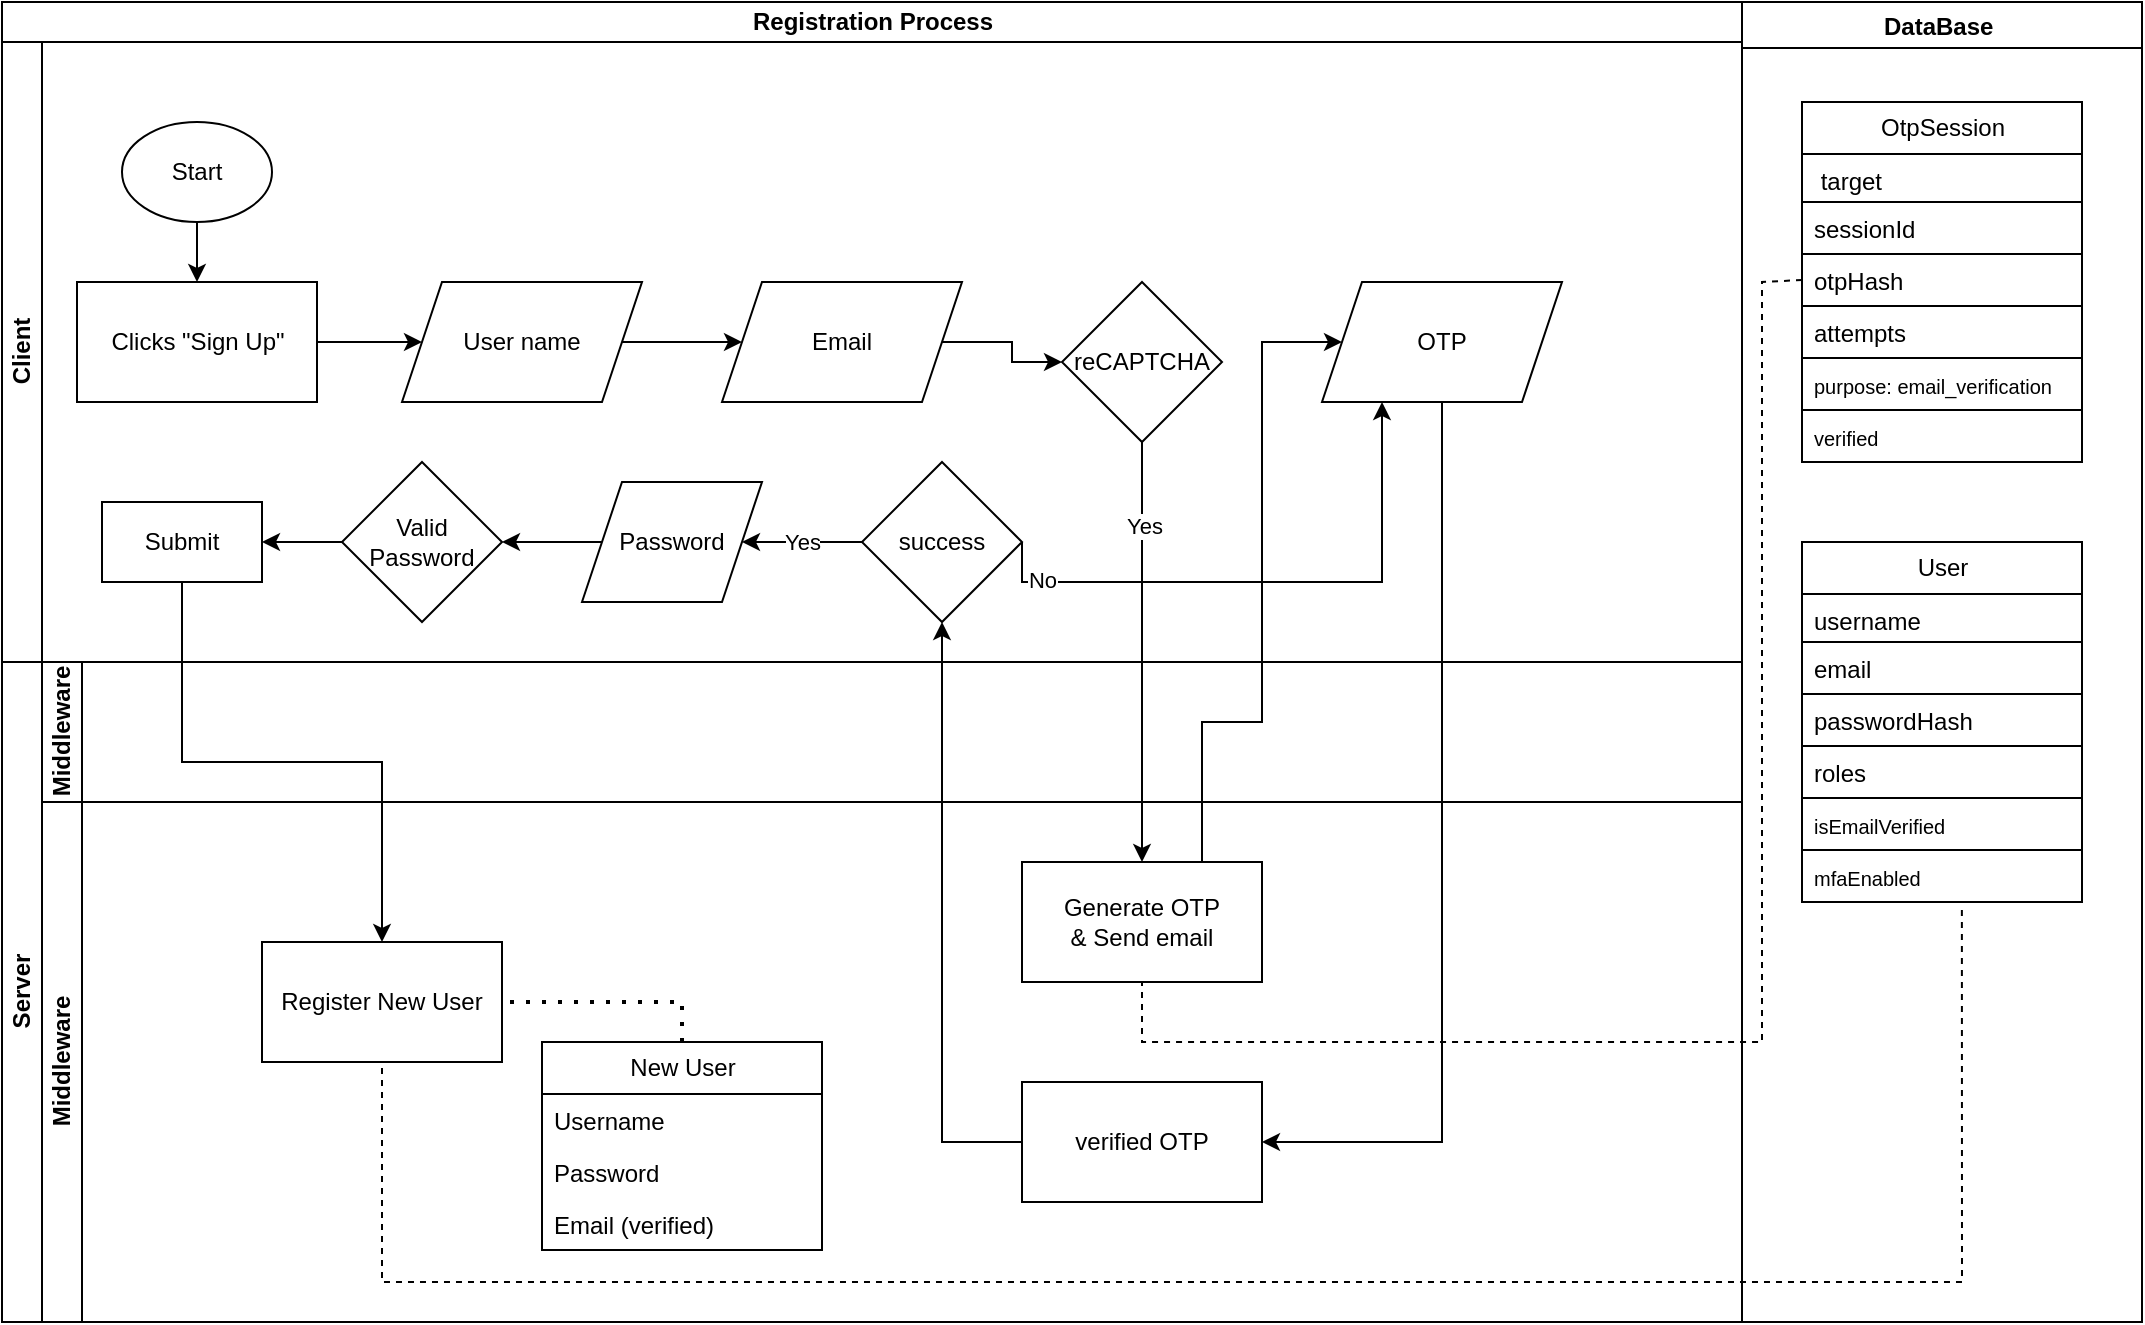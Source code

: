 <mxfile version="27.0.9">
  <diagram name="Page-1" id="Tj1RVedu6PKEtPKve6LX">
    <mxGraphModel dx="868" dy="661" grid="1" gridSize="10" guides="1" tooltips="1" connect="1" arrows="1" fold="1" page="1" pageScale="1" pageWidth="850" pageHeight="1100" math="0" shadow="0">
      <root>
        <mxCell id="0" />
        <mxCell id="1" parent="0" />
        <mxCell id="budMCLkyPm0YeCe8wXRL-1" value="Registration Process" style="swimlane;childLayout=stackLayout;resizeParent=1;resizeParentMax=0;horizontal=1;startSize=20;horizontalStack=0;html=1;" vertex="1" parent="1">
          <mxGeometry x="10" y="160" width="870" height="660" as="geometry" />
        </mxCell>
        <mxCell id="budMCLkyPm0YeCe8wXRL-2" value="Client" style="swimlane;startSize=20;horizontal=0;html=1;" vertex="1" parent="budMCLkyPm0YeCe8wXRL-1">
          <mxGeometry y="20" width="870" height="310" as="geometry" />
        </mxCell>
        <mxCell id="budMCLkyPm0YeCe8wXRL-30" style="edgeStyle=orthogonalEdgeStyle;rounded=0;orthogonalLoop=1;jettySize=auto;html=1;exitX=0.5;exitY=1;exitDx=0;exitDy=0;entryX=0.5;entryY=0;entryDx=0;entryDy=0;" edge="1" parent="budMCLkyPm0YeCe8wXRL-2" source="budMCLkyPm0YeCe8wXRL-7" target="budMCLkyPm0YeCe8wXRL-8">
          <mxGeometry relative="1" as="geometry" />
        </mxCell>
        <mxCell id="budMCLkyPm0YeCe8wXRL-7" value="Start" style="ellipse;whiteSpace=wrap;html=1;" vertex="1" parent="budMCLkyPm0YeCe8wXRL-2">
          <mxGeometry x="60" y="40" width="75" height="50" as="geometry" />
        </mxCell>
        <mxCell id="budMCLkyPm0YeCe8wXRL-31" style="edgeStyle=orthogonalEdgeStyle;rounded=0;orthogonalLoop=1;jettySize=auto;html=1;exitX=1;exitY=0.5;exitDx=0;exitDy=0;entryX=0;entryY=0.5;entryDx=0;entryDy=0;" edge="1" parent="budMCLkyPm0YeCe8wXRL-2" source="budMCLkyPm0YeCe8wXRL-8" target="budMCLkyPm0YeCe8wXRL-9">
          <mxGeometry relative="1" as="geometry" />
        </mxCell>
        <mxCell id="budMCLkyPm0YeCe8wXRL-8" value="Clicks &quot;Sign Up&quot;" style="rounded=0;whiteSpace=wrap;html=1;" vertex="1" parent="budMCLkyPm0YeCe8wXRL-2">
          <mxGeometry x="37.5" y="120" width="120" height="60" as="geometry" />
        </mxCell>
        <mxCell id="budMCLkyPm0YeCe8wXRL-32" style="edgeStyle=orthogonalEdgeStyle;rounded=0;orthogonalLoop=1;jettySize=auto;html=1;exitX=1;exitY=0.5;exitDx=0;exitDy=0;" edge="1" parent="budMCLkyPm0YeCe8wXRL-2" source="budMCLkyPm0YeCe8wXRL-9" target="budMCLkyPm0YeCe8wXRL-10">
          <mxGeometry relative="1" as="geometry" />
        </mxCell>
        <mxCell id="budMCLkyPm0YeCe8wXRL-9" value="User name" style="shape=parallelogram;perimeter=parallelogramPerimeter;whiteSpace=wrap;html=1;fixedSize=1;" vertex="1" parent="budMCLkyPm0YeCe8wXRL-2">
          <mxGeometry x="200" y="120" width="120" height="60" as="geometry" />
        </mxCell>
        <mxCell id="budMCLkyPm0YeCe8wXRL-33" style="edgeStyle=orthogonalEdgeStyle;rounded=0;orthogonalLoop=1;jettySize=auto;html=1;exitX=1;exitY=0.5;exitDx=0;exitDy=0;entryX=0;entryY=0.5;entryDx=0;entryDy=0;" edge="1" parent="budMCLkyPm0YeCe8wXRL-2" source="budMCLkyPm0YeCe8wXRL-10" target="budMCLkyPm0YeCe8wXRL-13">
          <mxGeometry relative="1" as="geometry" />
        </mxCell>
        <mxCell id="budMCLkyPm0YeCe8wXRL-10" value="Email" style="shape=parallelogram;perimeter=parallelogramPerimeter;whiteSpace=wrap;html=1;fixedSize=1;" vertex="1" parent="budMCLkyPm0YeCe8wXRL-2">
          <mxGeometry x="360" y="120" width="120" height="60" as="geometry" />
        </mxCell>
        <mxCell id="budMCLkyPm0YeCe8wXRL-13" value="reCAPTCHA" style="rhombus;whiteSpace=wrap;html=1;" vertex="1" parent="budMCLkyPm0YeCe8wXRL-2">
          <mxGeometry x="530" y="120" width="80" height="80" as="geometry" />
        </mxCell>
        <mxCell id="budMCLkyPm0YeCe8wXRL-49" value="OTP" style="shape=parallelogram;perimeter=parallelogramPerimeter;whiteSpace=wrap;html=1;fixedSize=1;" vertex="1" parent="budMCLkyPm0YeCe8wXRL-2">
          <mxGeometry x="660" y="120" width="120" height="60" as="geometry" />
        </mxCell>
        <mxCell id="budMCLkyPm0YeCe8wXRL-61" value="Yes" style="edgeStyle=orthogonalEdgeStyle;rounded=0;orthogonalLoop=1;jettySize=auto;html=1;exitX=0;exitY=0.5;exitDx=0;exitDy=0;" edge="1" parent="budMCLkyPm0YeCe8wXRL-2" source="budMCLkyPm0YeCe8wXRL-58" target="budMCLkyPm0YeCe8wXRL-60">
          <mxGeometry relative="1" as="geometry" />
        </mxCell>
        <mxCell id="budMCLkyPm0YeCe8wXRL-62" style="edgeStyle=orthogonalEdgeStyle;rounded=0;orthogonalLoop=1;jettySize=auto;html=1;exitX=1;exitY=0.5;exitDx=0;exitDy=0;entryX=0.25;entryY=1;entryDx=0;entryDy=0;" edge="1" parent="budMCLkyPm0YeCe8wXRL-2" source="budMCLkyPm0YeCe8wXRL-58" target="budMCLkyPm0YeCe8wXRL-49">
          <mxGeometry relative="1" as="geometry">
            <Array as="points">
              <mxPoint x="510" y="270" />
              <mxPoint x="690" y="270" />
            </Array>
          </mxGeometry>
        </mxCell>
        <mxCell id="budMCLkyPm0YeCe8wXRL-63" value="No" style="edgeLabel;html=1;align=center;verticalAlign=middle;resizable=0;points=[];" vertex="1" connectable="0" parent="budMCLkyPm0YeCe8wXRL-62">
          <mxGeometry x="-0.792" y="1" relative="1" as="geometry">
            <mxPoint as="offset" />
          </mxGeometry>
        </mxCell>
        <mxCell id="budMCLkyPm0YeCe8wXRL-58" value="success" style="rhombus;whiteSpace=wrap;html=1;" vertex="1" parent="budMCLkyPm0YeCe8wXRL-2">
          <mxGeometry x="430" y="210" width="80" height="80" as="geometry" />
        </mxCell>
        <mxCell id="budMCLkyPm0YeCe8wXRL-86" style="edgeStyle=orthogonalEdgeStyle;rounded=0;orthogonalLoop=1;jettySize=auto;html=1;exitX=0;exitY=0.5;exitDx=0;exitDy=0;entryX=1;entryY=0.5;entryDx=0;entryDy=0;" edge="1" parent="budMCLkyPm0YeCe8wXRL-2" source="budMCLkyPm0YeCe8wXRL-60" target="budMCLkyPm0YeCe8wXRL-64">
          <mxGeometry relative="1" as="geometry" />
        </mxCell>
        <mxCell id="budMCLkyPm0YeCe8wXRL-60" value="Password" style="shape=parallelogram;perimeter=parallelogramPerimeter;whiteSpace=wrap;html=1;fixedSize=1;" vertex="1" parent="budMCLkyPm0YeCe8wXRL-2">
          <mxGeometry x="290" y="220" width="90" height="60" as="geometry" />
        </mxCell>
        <mxCell id="budMCLkyPm0YeCe8wXRL-85" style="edgeStyle=orthogonalEdgeStyle;rounded=0;orthogonalLoop=1;jettySize=auto;html=1;exitX=0;exitY=0.5;exitDx=0;exitDy=0;entryX=1;entryY=0.5;entryDx=0;entryDy=0;" edge="1" parent="budMCLkyPm0YeCe8wXRL-2" source="budMCLkyPm0YeCe8wXRL-64" target="budMCLkyPm0YeCe8wXRL-84">
          <mxGeometry relative="1" as="geometry" />
        </mxCell>
        <mxCell id="budMCLkyPm0YeCe8wXRL-64" value="Valid Password" style="rhombus;whiteSpace=wrap;html=1;" vertex="1" parent="budMCLkyPm0YeCe8wXRL-2">
          <mxGeometry x="170" y="210" width="80" height="80" as="geometry" />
        </mxCell>
        <mxCell id="budMCLkyPm0YeCe8wXRL-84" value="Submit" style="rounded=0;whiteSpace=wrap;html=1;" vertex="1" parent="budMCLkyPm0YeCe8wXRL-2">
          <mxGeometry x="50" y="230" width="80" height="40" as="geometry" />
        </mxCell>
        <mxCell id="budMCLkyPm0YeCe8wXRL-3" value="Server" style="swimlane;startSize=20;horizontal=0;html=1;" vertex="1" parent="budMCLkyPm0YeCe8wXRL-1">
          <mxGeometry y="330" width="870" height="330" as="geometry" />
        </mxCell>
        <mxCell id="budMCLkyPm0YeCe8wXRL-11" value="Middleware" style="swimlane;startSize=20;horizontal=0;html=1;" vertex="1" parent="budMCLkyPm0YeCe8wXRL-3">
          <mxGeometry x="20" width="850" height="70" as="geometry" />
        </mxCell>
        <mxCell id="budMCLkyPm0YeCe8wXRL-12" value="Middleware" style="swimlane;startSize=20;horizontal=0;html=1;" vertex="1" parent="budMCLkyPm0YeCe8wXRL-3">
          <mxGeometry x="20" y="70" width="850" height="260" as="geometry" />
        </mxCell>
        <mxCell id="budMCLkyPm0YeCe8wXRL-27" value="Generate OTP&lt;div&gt;&amp;amp; Send email&lt;/div&gt;" style="rounded=0;whiteSpace=wrap;html=1;align=center;" vertex="1" parent="budMCLkyPm0YeCe8wXRL-12">
          <mxGeometry x="490" y="30" width="120" height="60" as="geometry" />
        </mxCell>
        <mxCell id="budMCLkyPm0YeCe8wXRL-51" value="verified OTP" style="rounded=0;whiteSpace=wrap;html=1;align=center;" vertex="1" parent="budMCLkyPm0YeCe8wXRL-12">
          <mxGeometry x="490" y="140" width="120" height="60" as="geometry" />
        </mxCell>
        <mxCell id="budMCLkyPm0YeCe8wXRL-67" value="New User" style="swimlane;fontStyle=0;childLayout=stackLayout;horizontal=1;startSize=26;fillColor=none;horizontalStack=0;resizeParent=1;resizeParentMax=0;resizeLast=0;collapsible=1;marginBottom=0;html=1;" vertex="1" parent="budMCLkyPm0YeCe8wXRL-12">
          <mxGeometry x="250" y="120" width="140" height="104" as="geometry" />
        </mxCell>
        <mxCell id="budMCLkyPm0YeCe8wXRL-68" value="Username" style="text;strokeColor=none;fillColor=none;align=left;verticalAlign=top;spacingLeft=4;spacingRight=4;overflow=hidden;rotatable=0;points=[[0,0.5],[1,0.5]];portConstraint=eastwest;whiteSpace=wrap;html=1;" vertex="1" parent="budMCLkyPm0YeCe8wXRL-67">
          <mxGeometry y="26" width="140" height="26" as="geometry" />
        </mxCell>
        <mxCell id="budMCLkyPm0YeCe8wXRL-69" value="Password" style="text;strokeColor=none;fillColor=none;align=left;verticalAlign=top;spacingLeft=4;spacingRight=4;overflow=hidden;rotatable=0;points=[[0,0.5],[1,0.5]];portConstraint=eastwest;whiteSpace=wrap;html=1;" vertex="1" parent="budMCLkyPm0YeCe8wXRL-67">
          <mxGeometry y="52" width="140" height="26" as="geometry" />
        </mxCell>
        <mxCell id="budMCLkyPm0YeCe8wXRL-70" value="Email (verified)" style="text;strokeColor=none;fillColor=none;align=left;verticalAlign=top;spacingLeft=4;spacingRight=4;overflow=hidden;rotatable=0;points=[[0,0.5],[1,0.5]];portConstraint=eastwest;whiteSpace=wrap;html=1;" vertex="1" parent="budMCLkyPm0YeCe8wXRL-67">
          <mxGeometry y="78" width="140" height="26" as="geometry" />
        </mxCell>
        <mxCell id="budMCLkyPm0YeCe8wXRL-71" value="Register New User" style="rounded=0;whiteSpace=wrap;html=1;" vertex="1" parent="budMCLkyPm0YeCe8wXRL-12">
          <mxGeometry x="110" y="70" width="120" height="60" as="geometry" />
        </mxCell>
        <mxCell id="budMCLkyPm0YeCe8wXRL-72" value="" style="endArrow=none;dashed=1;html=1;dashPattern=1 3;strokeWidth=2;rounded=0;entryX=1;entryY=0.5;entryDx=0;entryDy=0;exitX=0.5;exitY=0;exitDx=0;exitDy=0;" edge="1" parent="budMCLkyPm0YeCe8wXRL-12" source="budMCLkyPm0YeCe8wXRL-67" target="budMCLkyPm0YeCe8wXRL-71">
          <mxGeometry width="50" height="50" relative="1" as="geometry">
            <mxPoint x="380" as="sourcePoint" />
            <mxPoint x="430" y="-50" as="targetPoint" />
            <Array as="points">
              <mxPoint x="320" y="100" />
            </Array>
          </mxGeometry>
        </mxCell>
        <mxCell id="budMCLkyPm0YeCe8wXRL-34" style="edgeStyle=orthogonalEdgeStyle;rounded=0;orthogonalLoop=1;jettySize=auto;html=1;exitX=0.5;exitY=1;exitDx=0;exitDy=0;entryX=0.5;entryY=0;entryDx=0;entryDy=0;" edge="1" parent="budMCLkyPm0YeCe8wXRL-1" source="budMCLkyPm0YeCe8wXRL-13" target="budMCLkyPm0YeCe8wXRL-27">
          <mxGeometry relative="1" as="geometry" />
        </mxCell>
        <mxCell id="budMCLkyPm0YeCe8wXRL-50" value="Yes" style="edgeLabel;html=1;align=center;verticalAlign=middle;resizable=0;points=[];" vertex="1" connectable="0" parent="budMCLkyPm0YeCe8wXRL-34">
          <mxGeometry x="-0.6" y="1" relative="1" as="geometry">
            <mxPoint as="offset" />
          </mxGeometry>
        </mxCell>
        <mxCell id="budMCLkyPm0YeCe8wXRL-52" style="edgeStyle=orthogonalEdgeStyle;rounded=0;orthogonalLoop=1;jettySize=auto;html=1;exitX=0.5;exitY=1;exitDx=0;exitDy=0;entryX=1;entryY=0.5;entryDx=0;entryDy=0;" edge="1" parent="budMCLkyPm0YeCe8wXRL-1" source="budMCLkyPm0YeCe8wXRL-49" target="budMCLkyPm0YeCe8wXRL-51">
          <mxGeometry relative="1" as="geometry">
            <Array as="points">
              <mxPoint x="720" y="570" />
            </Array>
          </mxGeometry>
        </mxCell>
        <mxCell id="budMCLkyPm0YeCe8wXRL-53" style="edgeStyle=orthogonalEdgeStyle;rounded=0;orthogonalLoop=1;jettySize=auto;html=1;exitX=0.75;exitY=0;exitDx=0;exitDy=0;entryX=0;entryY=0.5;entryDx=0;entryDy=0;" edge="1" parent="budMCLkyPm0YeCe8wXRL-1" source="budMCLkyPm0YeCe8wXRL-27" target="budMCLkyPm0YeCe8wXRL-49">
          <mxGeometry relative="1" as="geometry">
            <Array as="points">
              <mxPoint x="600" y="360" />
              <mxPoint x="630" y="360" />
              <mxPoint x="630" y="170" />
            </Array>
          </mxGeometry>
        </mxCell>
        <mxCell id="budMCLkyPm0YeCe8wXRL-59" style="edgeStyle=orthogonalEdgeStyle;rounded=0;orthogonalLoop=1;jettySize=auto;html=1;exitX=0;exitY=0.5;exitDx=0;exitDy=0;entryX=0.5;entryY=1;entryDx=0;entryDy=0;" edge="1" parent="budMCLkyPm0YeCe8wXRL-1" source="budMCLkyPm0YeCe8wXRL-51" target="budMCLkyPm0YeCe8wXRL-58">
          <mxGeometry relative="1" as="geometry" />
        </mxCell>
        <mxCell id="budMCLkyPm0YeCe8wXRL-87" style="edgeStyle=orthogonalEdgeStyle;rounded=0;orthogonalLoop=1;jettySize=auto;html=1;exitX=0.5;exitY=1;exitDx=0;exitDy=0;entryX=0.5;entryY=0;entryDx=0;entryDy=0;" edge="1" parent="budMCLkyPm0YeCe8wXRL-1" source="budMCLkyPm0YeCe8wXRL-84" target="budMCLkyPm0YeCe8wXRL-71">
          <mxGeometry relative="1" as="geometry" />
        </mxCell>
        <mxCell id="budMCLkyPm0YeCe8wXRL-29" value="DataBase " style="swimlane;" vertex="1" parent="1">
          <mxGeometry x="880" y="160" width="200" height="660" as="geometry" />
        </mxCell>
        <mxCell id="budMCLkyPm0YeCe8wXRL-47" value="" style="group" vertex="1" connectable="0" parent="budMCLkyPm0YeCe8wXRL-29">
          <mxGeometry x="30" y="50" width="140" height="180" as="geometry" />
        </mxCell>
        <mxCell id="budMCLkyPm0YeCe8wXRL-36" value="OtpSession" style="swimlane;fontStyle=0;childLayout=stackLayout;horizontal=1;startSize=26;fillColor=none;horizontalStack=0;resizeParent=1;resizeParentMax=0;resizeLast=0;collapsible=1;marginBottom=0;html=1;strokeColor=default;" vertex="1" parent="budMCLkyPm0YeCe8wXRL-47">
          <mxGeometry width="140" height="102" as="geometry" />
        </mxCell>
        <mxCell id="budMCLkyPm0YeCe8wXRL-37" value="&amp;nbsp;target" style="text;strokeColor=default;fillColor=none;align=left;verticalAlign=top;spacingLeft=4;spacingRight=4;overflow=hidden;rotatable=0;points=[[0,0.5],[1,0.5]];portConstraint=eastwest;whiteSpace=wrap;html=1;" vertex="1" parent="budMCLkyPm0YeCe8wXRL-36">
          <mxGeometry y="26" width="140" height="24" as="geometry" />
        </mxCell>
        <mxCell id="budMCLkyPm0YeCe8wXRL-38" value="sessionId" style="text;strokeColor=default;fillColor=none;align=left;verticalAlign=top;spacingLeft=4;spacingRight=4;overflow=hidden;rotatable=0;points=[[0,0.5],[1,0.5]];portConstraint=eastwest;whiteSpace=wrap;html=1;" vertex="1" parent="budMCLkyPm0YeCe8wXRL-36">
          <mxGeometry y="50" width="140" height="26" as="geometry" />
        </mxCell>
        <mxCell id="budMCLkyPm0YeCe8wXRL-39" value="otpHash" style="text;strokeColor=default;fillColor=none;align=left;verticalAlign=top;spacingLeft=4;spacingRight=4;overflow=hidden;rotatable=0;points=[[0,0.5],[1,0.5]];portConstraint=eastwest;whiteSpace=wrap;html=1;" vertex="1" parent="budMCLkyPm0YeCe8wXRL-36">
          <mxGeometry y="76" width="140" height="26" as="geometry" />
        </mxCell>
        <mxCell id="budMCLkyPm0YeCe8wXRL-44" value="attempts" style="text;strokeColor=default;fillColor=none;align=left;verticalAlign=top;spacingLeft=4;spacingRight=4;overflow=hidden;rotatable=0;points=[[0,0.5],[1,0.5]];portConstraint=eastwest;whiteSpace=wrap;html=1;" vertex="1" parent="budMCLkyPm0YeCe8wXRL-47">
          <mxGeometry y="102" width="140" height="26" as="geometry" />
        </mxCell>
        <mxCell id="budMCLkyPm0YeCe8wXRL-45" value="&lt;font style=&quot;font-size: 10px;&quot;&gt;purpose: email_verification&lt;/font&gt;" style="text;strokeColor=default;fillColor=none;align=left;verticalAlign=top;spacingLeft=4;spacingRight=4;overflow=hidden;rotatable=0;points=[[0,0.5],[1,0.5]];portConstraint=eastwest;whiteSpace=wrap;html=1;" vertex="1" parent="budMCLkyPm0YeCe8wXRL-47">
          <mxGeometry y="128" width="140" height="26" as="geometry" />
        </mxCell>
        <mxCell id="budMCLkyPm0YeCe8wXRL-46" value="&lt;font style=&quot;font-size: 10px;&quot;&gt;verified&lt;/font&gt;" style="text;strokeColor=default;fillColor=none;align=left;verticalAlign=top;spacingLeft=4;spacingRight=4;overflow=hidden;rotatable=0;points=[[0,0.5],[1,0.5]];portConstraint=eastwest;whiteSpace=wrap;html=1;" vertex="1" parent="budMCLkyPm0YeCe8wXRL-47">
          <mxGeometry y="154" width="140" height="26" as="geometry" />
        </mxCell>
        <mxCell id="budMCLkyPm0YeCe8wXRL-56" value="" style="endArrow=none;dashed=1;html=1;rounded=0;entryX=0.5;entryY=1;entryDx=0;entryDy=0;exitX=0;exitY=0.5;exitDx=0;exitDy=0;" edge="1" parent="1" source="budMCLkyPm0YeCe8wXRL-39" target="budMCLkyPm0YeCe8wXRL-27">
          <mxGeometry width="50" height="50" relative="1" as="geometry">
            <mxPoint x="580" y="715" as="sourcePoint" />
            <mxPoint x="630" y="665" as="targetPoint" />
            <Array as="points">
              <mxPoint x="890" y="300" />
              <mxPoint x="890" y="680" />
              <mxPoint x="740" y="680" />
              <mxPoint x="580" y="680" />
            </Array>
          </mxGeometry>
        </mxCell>
        <mxCell id="budMCLkyPm0YeCe8wXRL-73" value="" style="group" vertex="1" connectable="0" parent="1">
          <mxGeometry x="910" y="430" width="140" height="180" as="geometry" />
        </mxCell>
        <mxCell id="budMCLkyPm0YeCe8wXRL-74" value="User" style="swimlane;fontStyle=0;childLayout=stackLayout;horizontal=1;startSize=26;fillColor=none;horizontalStack=0;resizeParent=1;resizeParentMax=0;resizeLast=0;collapsible=1;marginBottom=0;html=1;strokeColor=default;" vertex="1" parent="budMCLkyPm0YeCe8wXRL-73">
          <mxGeometry width="140" height="102" as="geometry" />
        </mxCell>
        <mxCell id="budMCLkyPm0YeCe8wXRL-75" value="username" style="text;strokeColor=default;fillColor=none;align=left;verticalAlign=top;spacingLeft=4;spacingRight=4;overflow=hidden;rotatable=0;points=[[0,0.5],[1,0.5]];portConstraint=eastwest;whiteSpace=wrap;html=1;" vertex="1" parent="budMCLkyPm0YeCe8wXRL-74">
          <mxGeometry y="26" width="140" height="24" as="geometry" />
        </mxCell>
        <mxCell id="budMCLkyPm0YeCe8wXRL-76" value="email" style="text;strokeColor=default;fillColor=none;align=left;verticalAlign=top;spacingLeft=4;spacingRight=4;overflow=hidden;rotatable=0;points=[[0,0.5],[1,0.5]];portConstraint=eastwest;whiteSpace=wrap;html=1;" vertex="1" parent="budMCLkyPm0YeCe8wXRL-74">
          <mxGeometry y="50" width="140" height="26" as="geometry" />
        </mxCell>
        <mxCell id="budMCLkyPm0YeCe8wXRL-77" value="passwordHash" style="text;strokeColor=default;fillColor=none;align=left;verticalAlign=top;spacingLeft=4;spacingRight=4;overflow=hidden;rotatable=0;points=[[0,0.5],[1,0.5]];portConstraint=eastwest;whiteSpace=wrap;html=1;" vertex="1" parent="budMCLkyPm0YeCe8wXRL-74">
          <mxGeometry y="76" width="140" height="26" as="geometry" />
        </mxCell>
        <mxCell id="budMCLkyPm0YeCe8wXRL-78" value="roles" style="text;strokeColor=default;fillColor=none;align=left;verticalAlign=top;spacingLeft=4;spacingRight=4;overflow=hidden;rotatable=0;points=[[0,0.5],[1,0.5]];portConstraint=eastwest;whiteSpace=wrap;html=1;" vertex="1" parent="budMCLkyPm0YeCe8wXRL-73">
          <mxGeometry y="102" width="140" height="26" as="geometry" />
        </mxCell>
        <mxCell id="budMCLkyPm0YeCe8wXRL-79" value="&lt;font style=&quot;font-size: 10px;&quot;&gt;isEmailVerified&lt;/font&gt;" style="text;strokeColor=default;fillColor=none;align=left;verticalAlign=top;spacingLeft=4;spacingRight=4;overflow=hidden;rotatable=0;points=[[0,0.5],[1,0.5]];portConstraint=eastwest;whiteSpace=wrap;html=1;" vertex="1" parent="budMCLkyPm0YeCe8wXRL-73">
          <mxGeometry y="128" width="140" height="26" as="geometry" />
        </mxCell>
        <mxCell id="budMCLkyPm0YeCe8wXRL-80" value="&lt;font style=&quot;font-size: 10px;&quot;&gt;mfaEnabled&amp;nbsp;&amp;nbsp;&lt;/font&gt;" style="text;strokeColor=default;fillColor=none;align=left;verticalAlign=top;spacingLeft=4;spacingRight=4;overflow=hidden;rotatable=0;points=[[0,0.5],[1,0.5]];portConstraint=eastwest;whiteSpace=wrap;html=1;" vertex="1" parent="budMCLkyPm0YeCe8wXRL-73">
          <mxGeometry y="154" width="140" height="26" as="geometry" />
        </mxCell>
        <mxCell id="budMCLkyPm0YeCe8wXRL-88" value="" style="endArrow=none;dashed=1;html=1;rounded=0;entryX=0.5;entryY=1;entryDx=0;entryDy=0;exitX=0.571;exitY=1.154;exitDx=0;exitDy=0;exitPerimeter=0;" edge="1" parent="1" source="budMCLkyPm0YeCe8wXRL-80" target="budMCLkyPm0YeCe8wXRL-71">
          <mxGeometry width="50" height="50" relative="1" as="geometry">
            <mxPoint x="1000" y="800" as="sourcePoint" />
            <mxPoint x="450" y="580" as="targetPoint" />
            <Array as="points">
              <mxPoint x="990" y="800" />
              <mxPoint x="200" y="800" />
            </Array>
          </mxGeometry>
        </mxCell>
      </root>
    </mxGraphModel>
  </diagram>
</mxfile>
